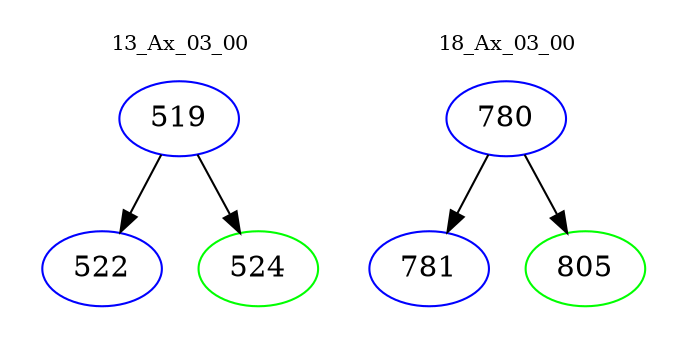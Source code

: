 digraph{
subgraph cluster_0 {
color = white
label = "13_Ax_03_00";
fontsize=10;
T0_519 [label="519", color="blue"]
T0_519 -> T0_522 [color="black"]
T0_522 [label="522", color="blue"]
T0_519 -> T0_524 [color="black"]
T0_524 [label="524", color="green"]
}
subgraph cluster_1 {
color = white
label = "18_Ax_03_00";
fontsize=10;
T1_780 [label="780", color="blue"]
T1_780 -> T1_781 [color="black"]
T1_781 [label="781", color="blue"]
T1_780 -> T1_805 [color="black"]
T1_805 [label="805", color="green"]
}
}

